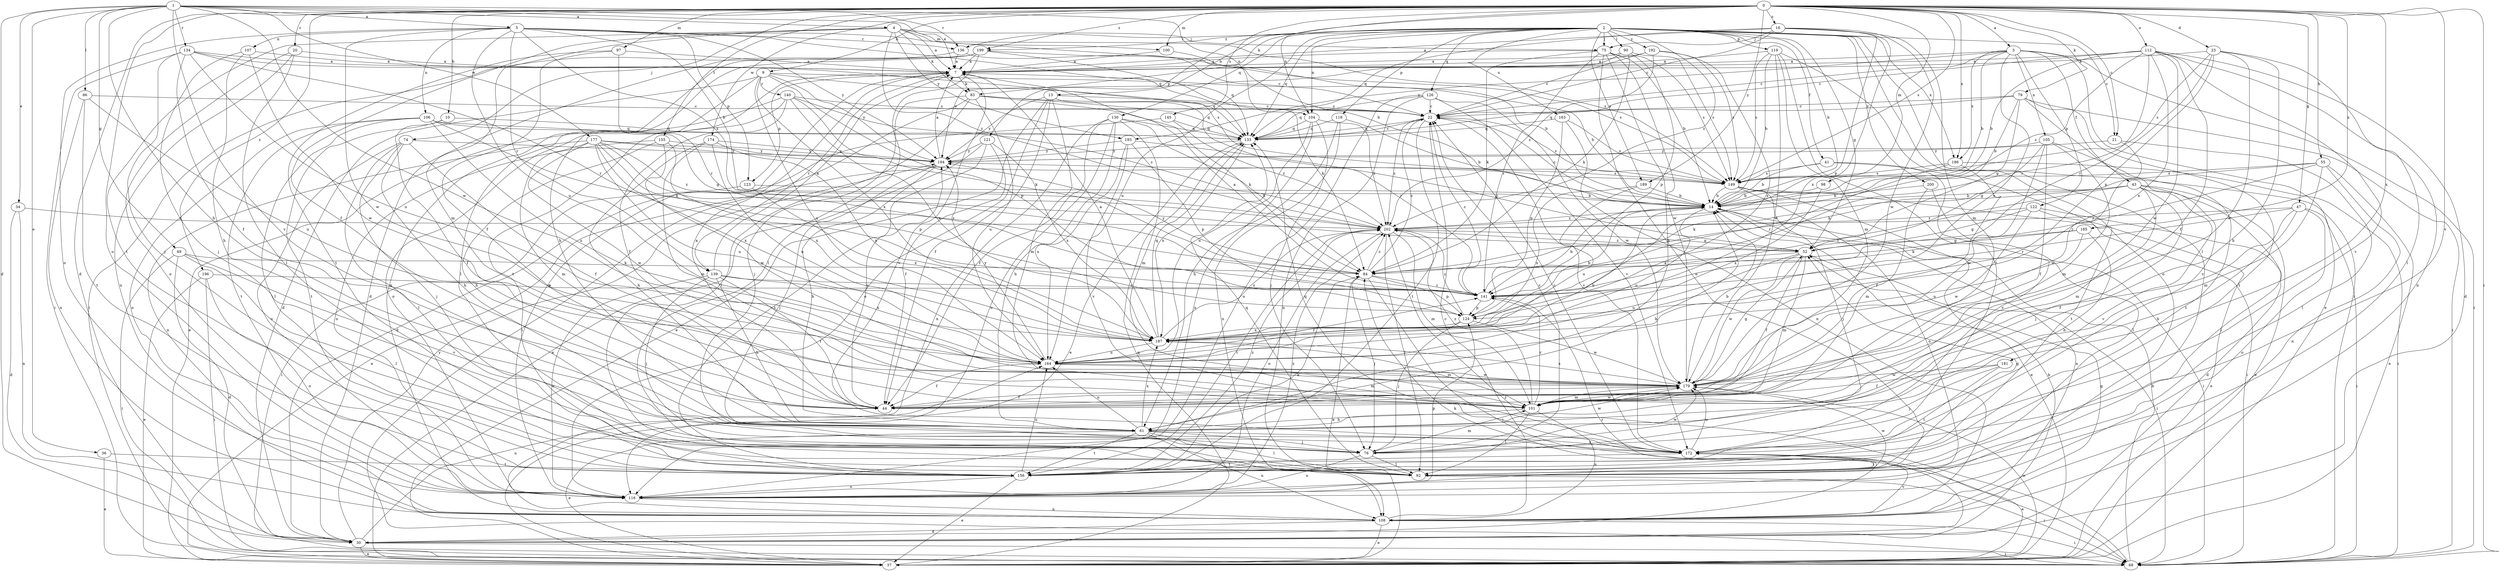 strict digraph  {
0;
1;
2;
3;
4;
5;
7;
9;
10;
13;
14;
16;
20;
21;
22;
23;
30;
34;
36;
37;
41;
43;
44;
47;
49;
52;
55;
61;
68;
74;
75;
76;
79;
83;
84;
86;
90;
92;
97;
98;
100;
101;
104;
105;
106;
107;
108;
112;
116;
118;
119;
121;
122;
123;
124;
126;
130;
133;
134;
136;
139;
140;
141;
145;
149;
155;
156;
163;
164;
172;
174;
177;
179;
181;
185;
186;
187;
189;
192;
193;
194;
196;
199;
200;
202;
0 -> 3  [label=a];
0 -> 9  [label=b];
0 -> 10  [label=b];
0 -> 16  [label=c];
0 -> 20  [label=c];
0 -> 21  [label=c];
0 -> 23  [label=d];
0 -> 30  [label=d];
0 -> 47  [label=g];
0 -> 55  [label=h];
0 -> 68  [label=i];
0 -> 74  [label=j];
0 -> 79  [label=k];
0 -> 83  [label=k];
0 -> 97  [label=m];
0 -> 98  [label=m];
0 -> 100  [label=m];
0 -> 104  [label=n];
0 -> 112  [label=o];
0 -> 116  [label=o];
0 -> 145  [label=s];
0 -> 149  [label=s];
0 -> 155  [label=t];
0 -> 172  [label=v];
0 -> 174  [label=w];
0 -> 181  [label=x];
0 -> 185  [label=x];
0 -> 186  [label=x];
0 -> 189  [label=y];
0 -> 196  [label=z];
0 -> 199  [label=z];
1 -> 4  [label=a];
1 -> 5  [label=a];
1 -> 7  [label=a];
1 -> 30  [label=d];
1 -> 34  [label=e];
1 -> 36  [label=e];
1 -> 49  [label=g];
1 -> 61  [label=h];
1 -> 86  [label=l];
1 -> 104  [label=n];
1 -> 134  [label=r];
1 -> 136  [label=r];
1 -> 172  [label=v];
1 -> 177  [label=w];
1 -> 179  [label=w];
2 -> 13  [label=b];
2 -> 14  [label=b];
2 -> 21  [label=c];
2 -> 41  [label=f];
2 -> 52  [label=g];
2 -> 68  [label=i];
2 -> 75  [label=j];
2 -> 90  [label=l];
2 -> 92  [label=l];
2 -> 104  [label=n];
2 -> 118  [label=p];
2 -> 119  [label=p];
2 -> 121  [label=p];
2 -> 126  [label=q];
2 -> 130  [label=q];
2 -> 133  [label=q];
2 -> 136  [label=r];
2 -> 163  [label=u];
2 -> 164  [label=u];
2 -> 186  [label=x];
2 -> 189  [label=y];
2 -> 192  [label=y];
2 -> 199  [label=z];
2 -> 200  [label=z];
2 -> 202  [label=z];
3 -> 7  [label=a];
3 -> 14  [label=b];
3 -> 22  [label=c];
3 -> 37  [label=e];
3 -> 43  [label=f];
3 -> 68  [label=i];
3 -> 105  [label=n];
3 -> 122  [label=p];
3 -> 186  [label=x];
3 -> 187  [label=x];
3 -> 193  [label=y];
4 -> 7  [label=a];
4 -> 14  [label=b];
4 -> 44  [label=f];
4 -> 75  [label=j];
4 -> 83  [label=k];
4 -> 100  [label=m];
4 -> 101  [label=m];
4 -> 156  [label=t];
4 -> 193  [label=y];
4 -> 202  [label=z];
5 -> 14  [label=b];
5 -> 106  [label=n];
5 -> 107  [label=n];
5 -> 116  [label=o];
5 -> 123  [label=p];
5 -> 133  [label=q];
5 -> 136  [label=r];
5 -> 139  [label=r];
5 -> 149  [label=s];
5 -> 164  [label=u];
5 -> 179  [label=w];
5 -> 194  [label=y];
5 -> 202  [label=z];
7 -> 83  [label=k];
7 -> 84  [label=k];
7 -> 123  [label=p];
7 -> 139  [label=r];
7 -> 156  [label=t];
7 -> 172  [label=v];
9 -> 14  [label=b];
9 -> 30  [label=d];
9 -> 92  [label=l];
9 -> 124  [label=p];
9 -> 133  [label=q];
9 -> 140  [label=r];
9 -> 164  [label=u];
9 -> 187  [label=x];
9 -> 194  [label=y];
10 -> 44  [label=f];
10 -> 133  [label=q];
10 -> 156  [label=t];
13 -> 22  [label=c];
13 -> 37  [label=e];
13 -> 44  [label=f];
13 -> 101  [label=m];
13 -> 116  [label=o];
13 -> 141  [label=r];
13 -> 194  [label=y];
14 -> 22  [label=c];
14 -> 68  [label=i];
14 -> 108  [label=n];
14 -> 164  [label=u];
14 -> 202  [label=z];
16 -> 7  [label=a];
16 -> 22  [label=c];
16 -> 75  [label=j];
16 -> 101  [label=m];
16 -> 124  [label=p];
16 -> 133  [label=q];
16 -> 179  [label=w];
16 -> 187  [label=x];
20 -> 7  [label=a];
20 -> 92  [label=l];
20 -> 108  [label=n];
20 -> 116  [label=o];
21 -> 92  [label=l];
21 -> 179  [label=w];
21 -> 194  [label=y];
22 -> 133  [label=q];
22 -> 149  [label=s];
22 -> 156  [label=t];
22 -> 172  [label=v];
22 -> 202  [label=z];
23 -> 7  [label=a];
23 -> 61  [label=h];
23 -> 92  [label=l];
23 -> 124  [label=p];
23 -> 141  [label=r];
23 -> 149  [label=s];
23 -> 179  [label=w];
30 -> 14  [label=b];
30 -> 37  [label=e];
30 -> 68  [label=i];
30 -> 84  [label=k];
30 -> 141  [label=r];
30 -> 164  [label=u];
30 -> 194  [label=y];
34 -> 30  [label=d];
34 -> 108  [label=n];
34 -> 202  [label=z];
36 -> 37  [label=e];
36 -> 156  [label=t];
37 -> 133  [label=q];
37 -> 179  [label=w];
41 -> 14  [label=b];
41 -> 149  [label=s];
41 -> 156  [label=t];
41 -> 172  [label=v];
43 -> 14  [label=b];
43 -> 37  [label=e];
43 -> 76  [label=j];
43 -> 84  [label=k];
43 -> 92  [label=l];
43 -> 101  [label=m];
43 -> 141  [label=r];
43 -> 172  [label=v];
44 -> 7  [label=a];
44 -> 194  [label=y];
47 -> 44  [label=f];
47 -> 61  [label=h];
47 -> 68  [label=i];
47 -> 116  [label=o];
47 -> 141  [label=r];
47 -> 202  [label=z];
49 -> 30  [label=d];
49 -> 68  [label=i];
49 -> 84  [label=k];
49 -> 92  [label=l];
49 -> 172  [label=v];
52 -> 44  [label=f];
52 -> 68  [label=i];
52 -> 84  [label=k];
52 -> 101  [label=m];
52 -> 164  [label=u];
52 -> 179  [label=w];
52 -> 202  [label=z];
55 -> 37  [label=e];
55 -> 84  [label=k];
55 -> 101  [label=m];
55 -> 108  [label=n];
55 -> 141  [label=r];
55 -> 149  [label=s];
61 -> 14  [label=b];
61 -> 37  [label=e];
61 -> 76  [label=j];
61 -> 92  [label=l];
61 -> 108  [label=n];
61 -> 156  [label=t];
61 -> 164  [label=u];
61 -> 172  [label=v];
61 -> 179  [label=w];
61 -> 187  [label=x];
68 -> 14  [label=b];
68 -> 202  [label=z];
74 -> 44  [label=f];
74 -> 61  [label=h];
74 -> 76  [label=j];
74 -> 92  [label=l];
74 -> 116  [label=o];
74 -> 194  [label=y];
75 -> 7  [label=a];
75 -> 14  [label=b];
75 -> 61  [label=h];
75 -> 84  [label=k];
75 -> 116  [label=o];
75 -> 141  [label=r];
75 -> 149  [label=s];
75 -> 179  [label=w];
76 -> 22  [label=c];
76 -> 92  [label=l];
76 -> 101  [label=m];
76 -> 116  [label=o];
76 -> 179  [label=w];
79 -> 14  [label=b];
79 -> 22  [label=c];
79 -> 52  [label=g];
79 -> 68  [label=i];
79 -> 133  [label=q];
79 -> 156  [label=t];
79 -> 172  [label=v];
83 -> 22  [label=c];
83 -> 68  [label=i];
83 -> 76  [label=j];
83 -> 84  [label=k];
83 -> 92  [label=l];
83 -> 133  [label=q];
83 -> 164  [label=u];
84 -> 22  [label=c];
84 -> 37  [label=e];
84 -> 68  [label=i];
84 -> 76  [label=j];
84 -> 124  [label=p];
84 -> 141  [label=r];
84 -> 194  [label=y];
84 -> 202  [label=z];
86 -> 22  [label=c];
86 -> 108  [label=n];
86 -> 156  [label=t];
86 -> 164  [label=u];
90 -> 7  [label=a];
90 -> 84  [label=k];
90 -> 124  [label=p];
90 -> 149  [label=s];
90 -> 194  [label=y];
92 -> 52  [label=g];
92 -> 68  [label=i];
92 -> 133  [label=q];
92 -> 179  [label=w];
97 -> 7  [label=a];
97 -> 44  [label=f];
97 -> 141  [label=r];
97 -> 156  [label=t];
98 -> 14  [label=b];
98 -> 187  [label=x];
100 -> 7  [label=a];
100 -> 14  [label=b];
101 -> 61  [label=h];
101 -> 92  [label=l];
101 -> 108  [label=n];
101 -> 141  [label=r];
101 -> 179  [label=w];
101 -> 202  [label=z];
104 -> 76  [label=j];
104 -> 116  [label=o];
104 -> 133  [label=q];
104 -> 164  [label=u];
104 -> 202  [label=z];
105 -> 44  [label=f];
105 -> 52  [label=g];
105 -> 101  [label=m];
105 -> 156  [label=t];
105 -> 179  [label=w];
105 -> 194  [label=y];
106 -> 52  [label=g];
106 -> 84  [label=k];
106 -> 92  [label=l];
106 -> 116  [label=o];
106 -> 133  [label=q];
106 -> 156  [label=t];
106 -> 164  [label=u];
107 -> 7  [label=a];
107 -> 61  [label=h];
107 -> 76  [label=j];
107 -> 179  [label=w];
108 -> 22  [label=c];
108 -> 30  [label=d];
108 -> 37  [label=e];
108 -> 52  [label=g];
108 -> 68  [label=i];
108 -> 172  [label=v];
112 -> 7  [label=a];
112 -> 14  [label=b];
112 -> 22  [label=c];
112 -> 30  [label=d];
112 -> 44  [label=f];
112 -> 108  [label=n];
112 -> 141  [label=r];
112 -> 172  [label=v];
112 -> 179  [label=w];
112 -> 187  [label=x];
112 -> 202  [label=z];
116 -> 7  [label=a];
116 -> 108  [label=n];
116 -> 124  [label=p];
116 -> 202  [label=z];
118 -> 14  [label=b];
118 -> 61  [label=h];
118 -> 108  [label=n];
118 -> 133  [label=q];
119 -> 7  [label=a];
119 -> 14  [label=b];
119 -> 101  [label=m];
119 -> 116  [label=o];
119 -> 149  [label=s];
119 -> 156  [label=t];
119 -> 179  [label=w];
121 -> 37  [label=e];
121 -> 44  [label=f];
121 -> 156  [label=t];
121 -> 187  [label=x];
121 -> 194  [label=y];
122 -> 30  [label=d];
122 -> 37  [label=e];
122 -> 52  [label=g];
122 -> 179  [label=w];
122 -> 202  [label=z];
123 -> 14  [label=b];
123 -> 68  [label=i];
123 -> 187  [label=x];
124 -> 14  [label=b];
124 -> 76  [label=j];
124 -> 179  [label=w];
124 -> 187  [label=x];
124 -> 202  [label=z];
126 -> 22  [label=c];
126 -> 108  [label=n];
126 -> 116  [label=o];
126 -> 133  [label=q];
126 -> 172  [label=v];
126 -> 179  [label=w];
130 -> 44  [label=f];
130 -> 61  [label=h];
130 -> 84  [label=k];
130 -> 101  [label=m];
130 -> 108  [label=n];
130 -> 116  [label=o];
130 -> 133  [label=q];
133 -> 22  [label=c];
133 -> 37  [label=e];
133 -> 187  [label=x];
133 -> 194  [label=y];
134 -> 7  [label=a];
134 -> 44  [label=f];
134 -> 68  [label=i];
134 -> 76  [label=j];
134 -> 141  [label=r];
134 -> 149  [label=s];
134 -> 164  [label=u];
136 -> 7  [label=a];
136 -> 22  [label=c];
136 -> 68  [label=i];
139 -> 7  [label=a];
139 -> 44  [label=f];
139 -> 61  [label=h];
139 -> 76  [label=j];
139 -> 116  [label=o];
139 -> 141  [label=r];
139 -> 187  [label=x];
140 -> 22  [label=c];
140 -> 37  [label=e];
140 -> 44  [label=f];
140 -> 84  [label=k];
140 -> 116  [label=o];
140 -> 187  [label=x];
140 -> 202  [label=z];
141 -> 7  [label=a];
141 -> 14  [label=b];
141 -> 22  [label=c];
141 -> 124  [label=p];
145 -> 30  [label=d];
145 -> 133  [label=q];
145 -> 202  [label=z];
149 -> 14  [label=b];
149 -> 37  [label=e];
149 -> 68  [label=i];
149 -> 76  [label=j];
149 -> 116  [label=o];
155 -> 61  [label=h];
155 -> 116  [label=o];
155 -> 179  [label=w];
155 -> 187  [label=x];
155 -> 194  [label=y];
156 -> 37  [label=e];
156 -> 84  [label=k];
156 -> 116  [label=o];
156 -> 164  [label=u];
156 -> 202  [label=z];
163 -> 108  [label=n];
163 -> 124  [label=p];
163 -> 133  [label=q];
163 -> 149  [label=s];
164 -> 14  [label=b];
164 -> 44  [label=f];
164 -> 101  [label=m];
164 -> 141  [label=r];
164 -> 179  [label=w];
164 -> 194  [label=y];
172 -> 22  [label=c];
172 -> 37  [label=e];
172 -> 92  [label=l];
172 -> 133  [label=q];
172 -> 156  [label=t];
172 -> 179  [label=w];
174 -> 61  [label=h];
174 -> 101  [label=m];
174 -> 164  [label=u];
174 -> 187  [label=x];
174 -> 194  [label=y];
177 -> 101  [label=m];
177 -> 108  [label=n];
177 -> 124  [label=p];
177 -> 141  [label=r];
177 -> 149  [label=s];
177 -> 164  [label=u];
177 -> 179  [label=w];
177 -> 187  [label=x];
177 -> 194  [label=y];
177 -> 202  [label=z];
179 -> 14  [label=b];
179 -> 44  [label=f];
179 -> 52  [label=g];
179 -> 101  [label=m];
179 -> 187  [label=x];
181 -> 44  [label=f];
181 -> 76  [label=j];
181 -> 156  [label=t];
181 -> 179  [label=w];
185 -> 52  [label=g];
185 -> 61  [label=h];
185 -> 84  [label=k];
185 -> 164  [label=u];
186 -> 44  [label=f];
186 -> 68  [label=i];
186 -> 141  [label=r];
186 -> 149  [label=s];
187 -> 7  [label=a];
187 -> 101  [label=m];
187 -> 133  [label=q];
187 -> 164  [label=u];
187 -> 202  [label=z];
189 -> 14  [label=b];
189 -> 164  [label=u];
189 -> 187  [label=x];
192 -> 7  [label=a];
192 -> 22  [label=c];
192 -> 149  [label=s];
192 -> 187  [label=x];
192 -> 202  [label=z];
193 -> 52  [label=g];
193 -> 124  [label=p];
193 -> 164  [label=u];
193 -> 172  [label=v];
193 -> 194  [label=y];
194 -> 7  [label=a];
194 -> 37  [label=e];
194 -> 61  [label=h];
194 -> 76  [label=j];
194 -> 149  [label=s];
196 -> 37  [label=e];
196 -> 68  [label=i];
196 -> 116  [label=o];
196 -> 141  [label=r];
199 -> 7  [label=a];
199 -> 30  [label=d];
199 -> 61  [label=h];
199 -> 92  [label=l];
199 -> 108  [label=n];
199 -> 133  [label=q];
199 -> 149  [label=s];
200 -> 14  [label=b];
200 -> 92  [label=l];
200 -> 101  [label=m];
202 -> 52  [label=g];
202 -> 92  [label=l];
202 -> 101  [label=m];
202 -> 116  [label=o];
202 -> 156  [label=t];
}
